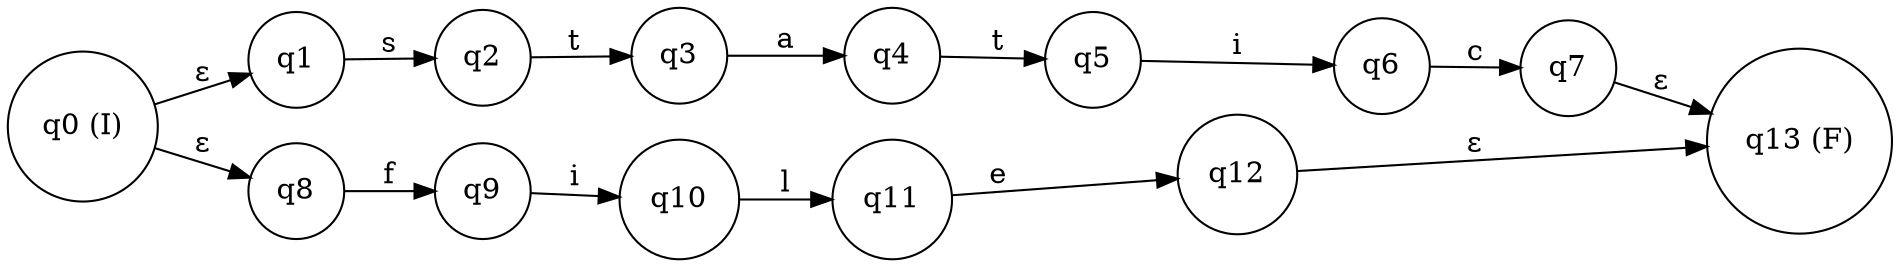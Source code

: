 digraph finite_state_machine {
rankdir=LR;
node [shape = circle];
q0 [label="q0 (I)"];
q1 [label="q1"];
q2 [label="q2"];
q3 [label="q3"];
q4 [label="q4"];
q5 [label="q5"];
q6 [label="q6"];
q7 [label="q7"];
q8 [label="q8"];
q9 [label="q9"];
q10 [label="q10"];
q11 [label="q11"];
q12 [label="q12"];
q13 [label="q13 (F)"];
q0 -> q1 [label="ε"];
q1 -> q2 [label="s"];
q2 -> q3 [label="t"];
q3 -> q4 [label="a"];
q4 -> q5 [label="t"];
q5 -> q6 [label="i"];
q6 -> q7 [label="c"];
q0 -> q8 [label="ε"];
q8 -> q9 [label="f"];
q9 -> q10 [label="i"];
q10 -> q11 [label="l"];
q11 -> q12 [label="e"];
q7 -> q13 [label="ε"];
q12 -> q13 [label="ε"];
}
